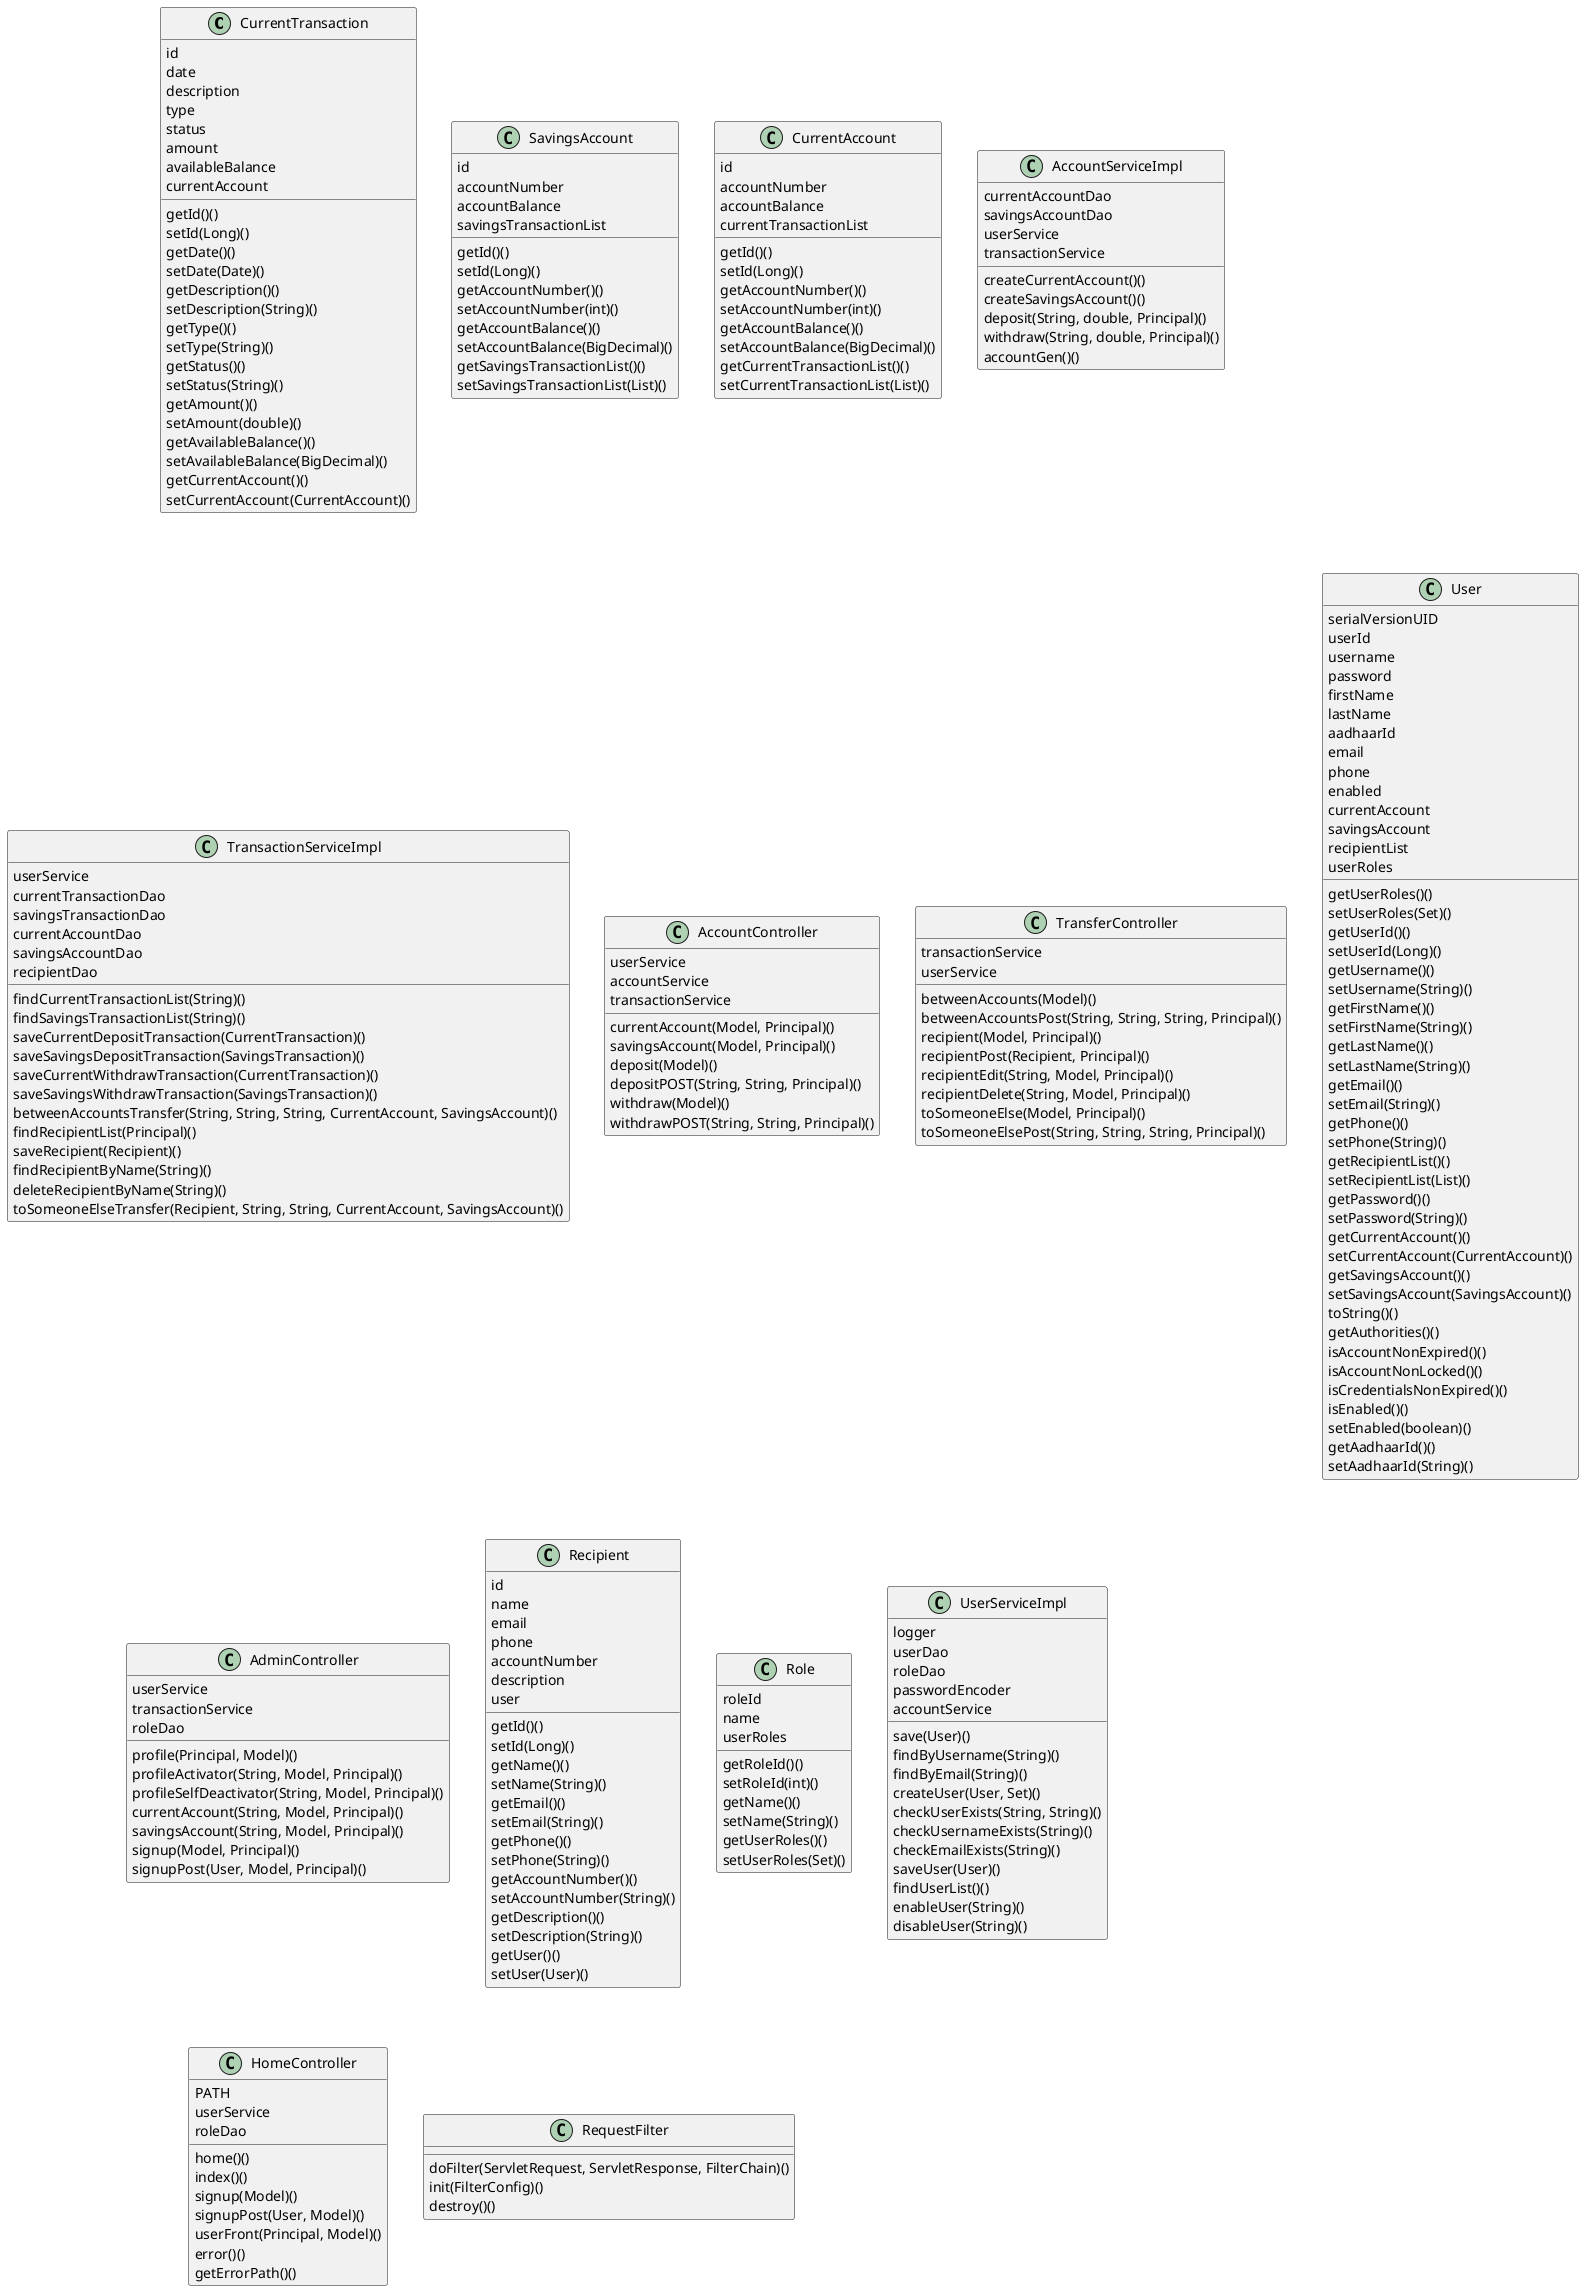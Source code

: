 @startuml
class CurrentTransaction {
  id
  date
  description
  type
  status
  amount
  availableBalance
  currentAccount
  getId()()
  setId(Long)()
  getDate()()
  setDate(Date)()
  getDescription()()
  setDescription(String)()
  getType()()
  setType(String)()
  getStatus()()
  setStatus(String)()
  getAmount()()
  setAmount(double)()
  getAvailableBalance()()
  setAvailableBalance(BigDecimal)()
  getCurrentAccount()()
  setCurrentAccount(CurrentAccount)()
}
class SavingsAccount {
  id
  accountNumber
  accountBalance
  savingsTransactionList
  getId()()
  setId(Long)()
  getAccountNumber()()
  setAccountNumber(int)()
  getAccountBalance()()
  setAccountBalance(BigDecimal)()
  getSavingsTransactionList()()
  setSavingsTransactionList(List)()
}
class CurrentAccount {
  id
  accountNumber
  accountBalance
  currentTransactionList
  getId()()
  setId(Long)()
  getAccountNumber()()
  setAccountNumber(int)()
  getAccountBalance()()
  setAccountBalance(BigDecimal)()
  getCurrentTransactionList()()
  setCurrentTransactionList(List)()
}
class AccountServiceImpl {
  currentAccountDao
  savingsAccountDao
  userService
  transactionService
  createCurrentAccount()()
  createSavingsAccount()()
  deposit(String, double, Principal)()
  withdraw(String, double, Principal)()
  accountGen()()
}
class TransactionServiceImpl {
  userService
  currentTransactionDao
  savingsTransactionDao
  currentAccountDao
  savingsAccountDao
  recipientDao
  findCurrentTransactionList(String)()
  findSavingsTransactionList(String)()
  saveCurrentDepositTransaction(CurrentTransaction)()
  saveSavingsDepositTransaction(SavingsTransaction)()
  saveCurrentWithdrawTransaction(CurrentTransaction)()
  saveSavingsWithdrawTransaction(SavingsTransaction)()
  betweenAccountsTransfer(String, String, String, CurrentAccount, SavingsAccount)()
  findRecipientList(Principal)()
  saveRecipient(Recipient)()
  findRecipientByName(String)()
  deleteRecipientByName(String)()
  toSomeoneElseTransfer(Recipient, String, String, CurrentAccount, SavingsAccount)()
}
class AccountController {
  userService
  accountService
  transactionService
  currentAccount(Model, Principal)()
  savingsAccount(Model, Principal)()
  deposit(Model)()
  depositPOST(String, String, Principal)()
  withdraw(Model)()
  withdrawPOST(String, String, Principal)()
}
class TransferController {
  transactionService
  userService
  betweenAccounts(Model)()
  betweenAccountsPost(String, String, String, Principal)()
  recipient(Model, Principal)()
  recipientPost(Recipient, Principal)()
  recipientEdit(String, Model, Principal)()
  recipientDelete(String, Model, Principal)()
  toSomeoneElse(Model, Principal)()
  toSomeoneElsePost(String, String, String, Principal)()
}
class User {
  serialVersionUID
  userId
  username
  password
  firstName
  lastName
  aadhaarId
  email
  phone
  enabled
  currentAccount
  savingsAccount
  recipientList
  userRoles
  getUserRoles()()
  setUserRoles(Set)()
  getUserId()()
  setUserId(Long)()
  getUsername()()
  setUsername(String)()
  getFirstName()()
  setFirstName(String)()
  getLastName()()
  setLastName(String)()
  getEmail()()
  setEmail(String)()
  getPhone()()
  setPhone(String)()
  getRecipientList()()
  setRecipientList(List)()
  getPassword()()
  setPassword(String)()
  getCurrentAccount()()
  setCurrentAccount(CurrentAccount)()
  getSavingsAccount()()
  setSavingsAccount(SavingsAccount)()
  toString()()
  getAuthorities()()
  isAccountNonExpired()()
  isAccountNonLocked()()
  isCredentialsNonExpired()()
  isEnabled()()
  setEnabled(boolean)()
  getAadhaarId()()
  setAadhaarId(String)()
}
class AdminController {
  userService
  transactionService
  roleDao
  profile(Principal, Model)()
  profileActivator(String, Model, Principal)()
  profileSelfDeactivator(String, Model, Principal)()
  currentAccount(String, Model, Principal)()
  savingsAccount(String, Model, Principal)()
  signup(Model, Principal)()
  signupPost(User, Model, Principal)()
}
class Recipient {
  id
  name
  email
  phone
  accountNumber
  description
  user
  getId()()
  setId(Long)()
  getName()()
  setName(String)()
  getEmail()()
  setEmail(String)()
  getPhone()()
  setPhone(String)()
  getAccountNumber()()
  setAccountNumber(String)()
  getDescription()()
  setDescription(String)()
  getUser()()
  setUser(User)()
}
class Role {
  roleId
  name
  userRoles
  getRoleId()()
  setRoleId(int)()
  getName()()
  setName(String)()
  getUserRoles()()
  setUserRoles(Set)()
}
class UserServiceImpl {
  logger
  userDao
  roleDao
  passwordEncoder
  accountService
  save(User)()
  findByUsername(String)()
  findByEmail(String)()
  createUser(User, Set)()
  checkUserExists(String, String)()
  checkUsernameExists(String)()
  checkEmailExists(String)()
  saveUser(User)()
  findUserList()()
  enableUser(String)()
  disableUser(String)()
}
class HomeController {
  PATH
  userService
  roleDao
  home()()
  index()()
  signup(Model)()
  signupPost(User, Model)()
  userFront(Principal, Model)()
  error()()
  getErrorPath()()
}
class RequestFilter {
  doFilter(ServletRequest, ServletResponse, FilterChain)()
  init(FilterConfig)()
  destroy()()
}
@enduml
